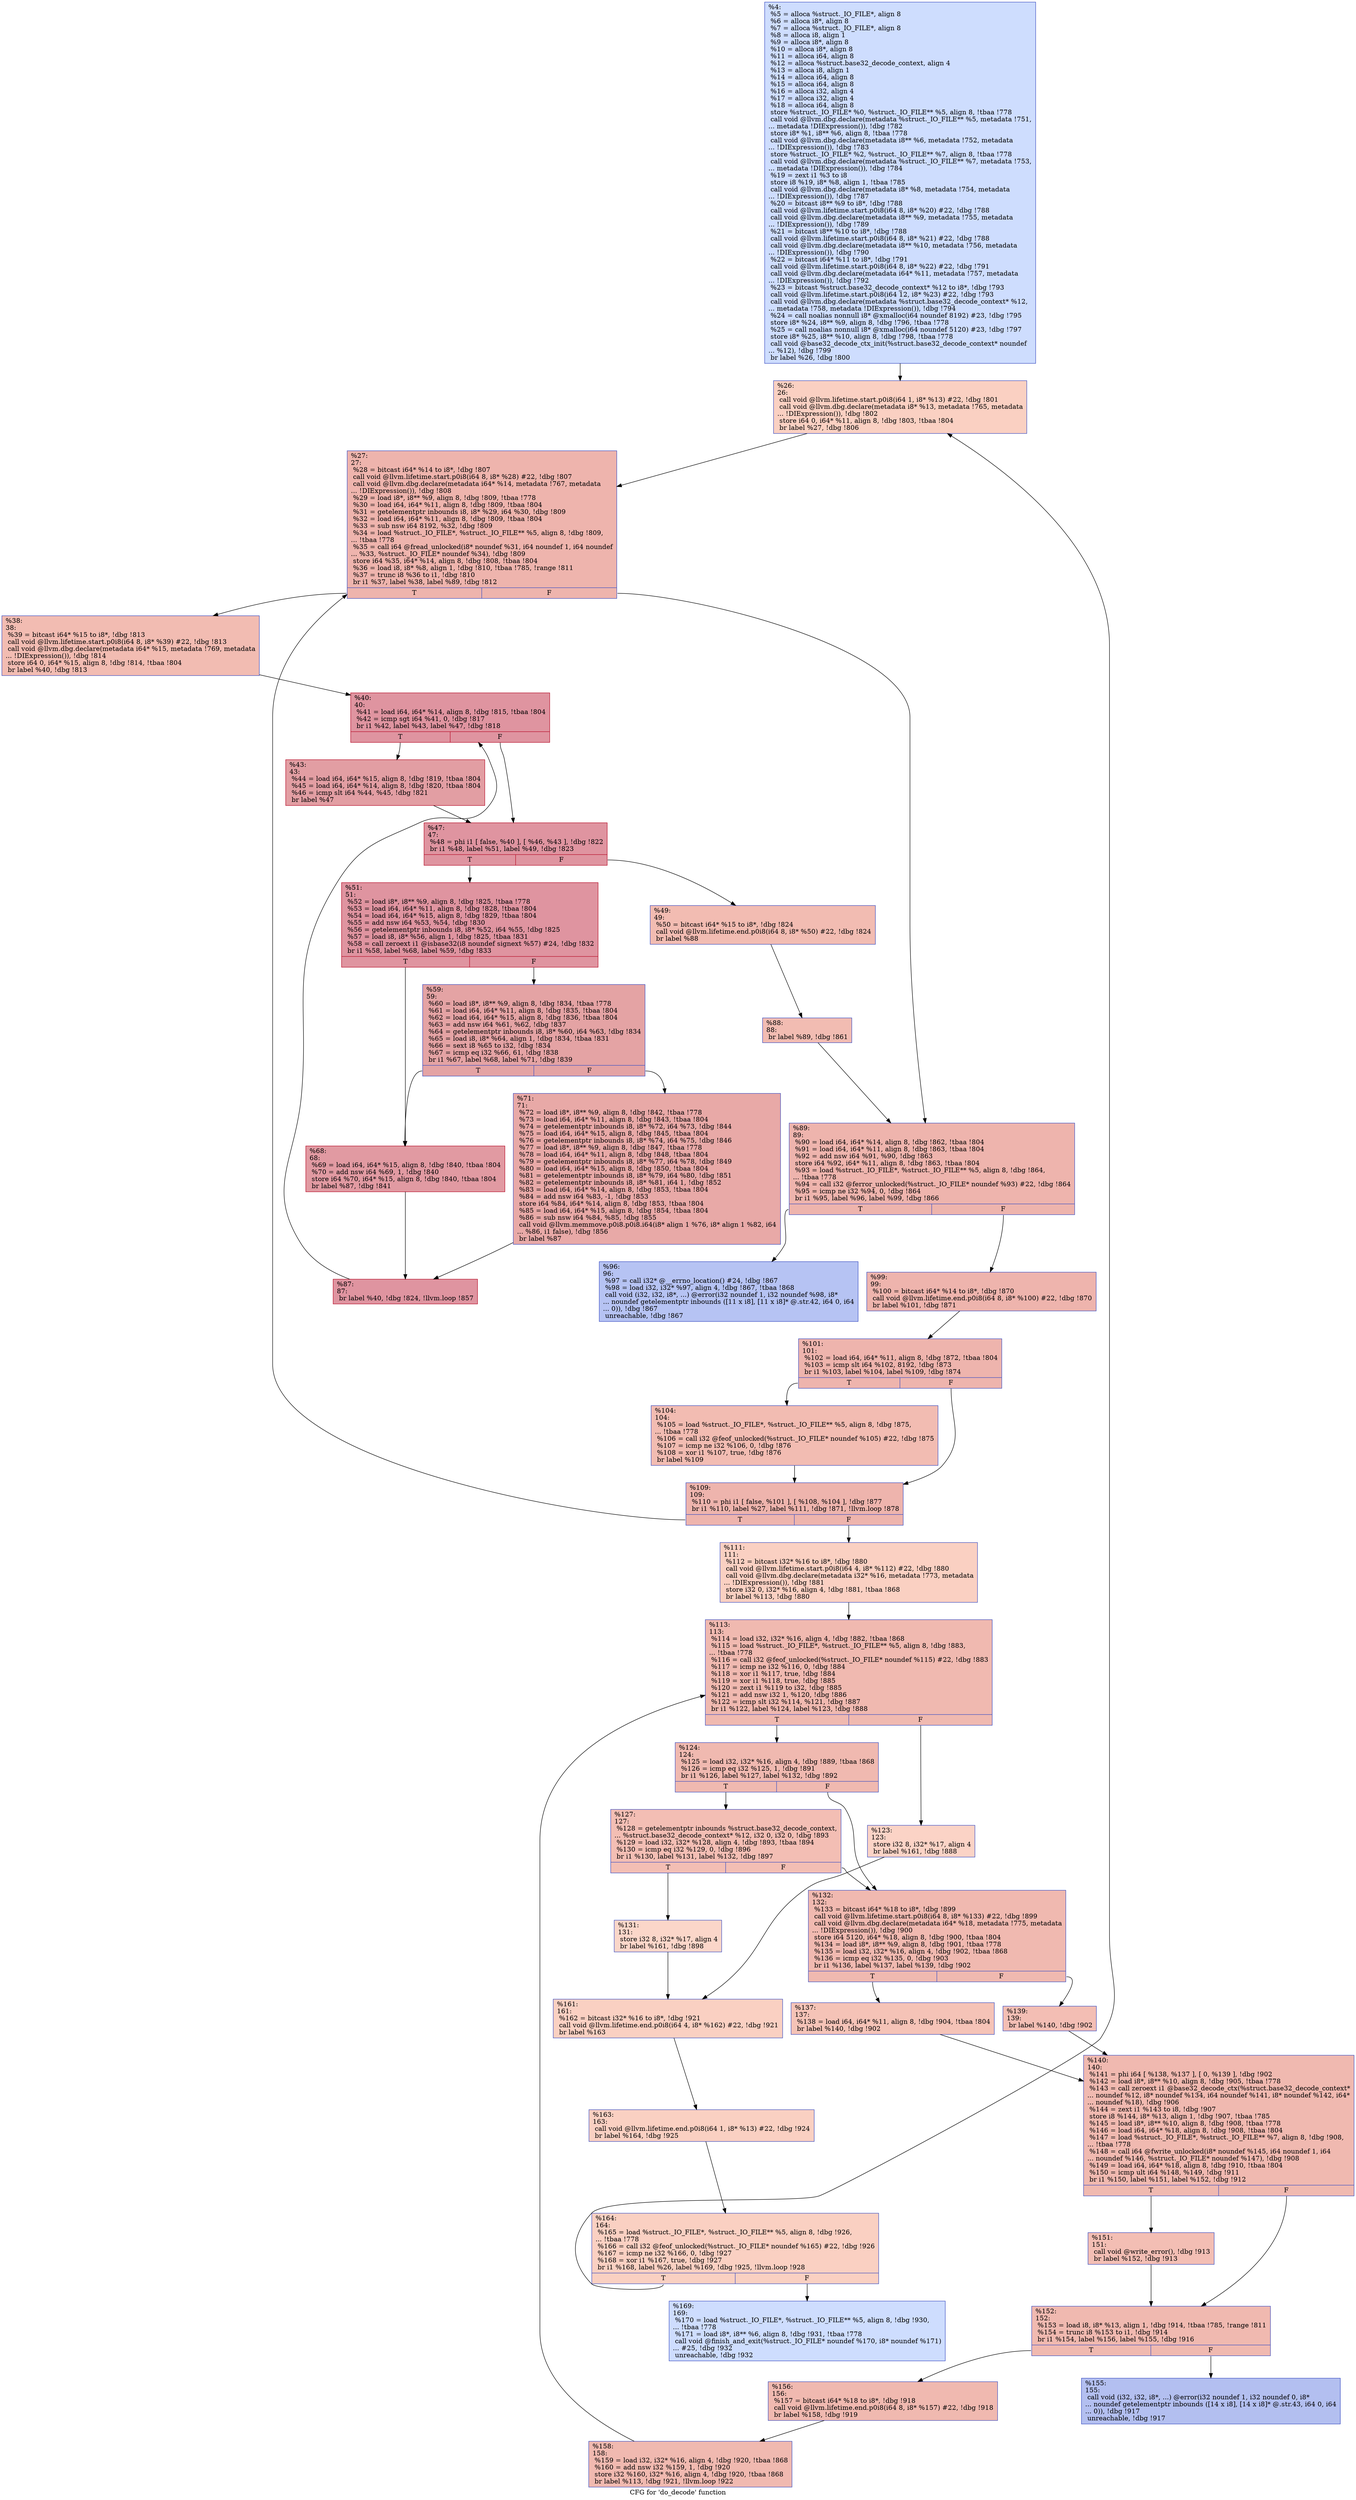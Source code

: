 digraph "CFG for 'do_decode' function" {
	label="CFG for 'do_decode' function";

	Node0x184ae50 [shape=record,color="#3d50c3ff", style=filled, fillcolor="#8fb1fe70",label="{%4:\l  %5 = alloca %struct._IO_FILE*, align 8\l  %6 = alloca i8*, align 8\l  %7 = alloca %struct._IO_FILE*, align 8\l  %8 = alloca i8, align 1\l  %9 = alloca i8*, align 8\l  %10 = alloca i8*, align 8\l  %11 = alloca i64, align 8\l  %12 = alloca %struct.base32_decode_context, align 4\l  %13 = alloca i8, align 1\l  %14 = alloca i64, align 8\l  %15 = alloca i64, align 8\l  %16 = alloca i32, align 4\l  %17 = alloca i32, align 4\l  %18 = alloca i64, align 8\l  store %struct._IO_FILE* %0, %struct._IO_FILE** %5, align 8, !tbaa !778\l  call void @llvm.dbg.declare(metadata %struct._IO_FILE** %5, metadata !751,\l... metadata !DIExpression()), !dbg !782\l  store i8* %1, i8** %6, align 8, !tbaa !778\l  call void @llvm.dbg.declare(metadata i8** %6, metadata !752, metadata\l... !DIExpression()), !dbg !783\l  store %struct._IO_FILE* %2, %struct._IO_FILE** %7, align 8, !tbaa !778\l  call void @llvm.dbg.declare(metadata %struct._IO_FILE** %7, metadata !753,\l... metadata !DIExpression()), !dbg !784\l  %19 = zext i1 %3 to i8\l  store i8 %19, i8* %8, align 1, !tbaa !785\l  call void @llvm.dbg.declare(metadata i8* %8, metadata !754, metadata\l... !DIExpression()), !dbg !787\l  %20 = bitcast i8** %9 to i8*, !dbg !788\l  call void @llvm.lifetime.start.p0i8(i64 8, i8* %20) #22, !dbg !788\l  call void @llvm.dbg.declare(metadata i8** %9, metadata !755, metadata\l... !DIExpression()), !dbg !789\l  %21 = bitcast i8** %10 to i8*, !dbg !788\l  call void @llvm.lifetime.start.p0i8(i64 8, i8* %21) #22, !dbg !788\l  call void @llvm.dbg.declare(metadata i8** %10, metadata !756, metadata\l... !DIExpression()), !dbg !790\l  %22 = bitcast i64* %11 to i8*, !dbg !791\l  call void @llvm.lifetime.start.p0i8(i64 8, i8* %22) #22, !dbg !791\l  call void @llvm.dbg.declare(metadata i64* %11, metadata !757, metadata\l... !DIExpression()), !dbg !792\l  %23 = bitcast %struct.base32_decode_context* %12 to i8*, !dbg !793\l  call void @llvm.lifetime.start.p0i8(i64 12, i8* %23) #22, !dbg !793\l  call void @llvm.dbg.declare(metadata %struct.base32_decode_context* %12,\l... metadata !758, metadata !DIExpression()), !dbg !794\l  %24 = call noalias nonnull i8* @xmalloc(i64 noundef 8192) #23, !dbg !795\l  store i8* %24, i8** %9, align 8, !dbg !796, !tbaa !778\l  %25 = call noalias nonnull i8* @xmalloc(i64 noundef 5120) #23, !dbg !797\l  store i8* %25, i8** %10, align 8, !dbg !798, !tbaa !778\l  call void @base32_decode_ctx_init(%struct.base32_decode_context* noundef\l... %12), !dbg !799\l  br label %26, !dbg !800\l}"];
	Node0x184ae50 -> Node0x1832130;
	Node0x1832130 [shape=record,color="#3d50c3ff", style=filled, fillcolor="#f3947570",label="{%26:\l26:                                               \l  call void @llvm.lifetime.start.p0i8(i64 1, i8* %13) #22, !dbg !801\l  call void @llvm.dbg.declare(metadata i8* %13, metadata !765, metadata\l... !DIExpression()), !dbg !802\l  store i64 0, i64* %11, align 8, !dbg !803, !tbaa !804\l  br label %27, !dbg !806\l}"];
	Node0x1832130 -> Node0x1832180;
	Node0x1832180 [shape=record,color="#3d50c3ff", style=filled, fillcolor="#d8564670",label="{%27:\l27:                                               \l  %28 = bitcast i64* %14 to i8*, !dbg !807\l  call void @llvm.lifetime.start.p0i8(i64 8, i8* %28) #22, !dbg !807\l  call void @llvm.dbg.declare(metadata i64* %14, metadata !767, metadata\l... !DIExpression()), !dbg !808\l  %29 = load i8*, i8** %9, align 8, !dbg !809, !tbaa !778\l  %30 = load i64, i64* %11, align 8, !dbg !809, !tbaa !804\l  %31 = getelementptr inbounds i8, i8* %29, i64 %30, !dbg !809\l  %32 = load i64, i64* %11, align 8, !dbg !809, !tbaa !804\l  %33 = sub nsw i64 8192, %32, !dbg !809\l  %34 = load %struct._IO_FILE*, %struct._IO_FILE** %5, align 8, !dbg !809,\l... !tbaa !778\l  %35 = call i64 @fread_unlocked(i8* noundef %31, i64 noundef 1, i64 noundef\l... %33, %struct._IO_FILE* noundef %34), !dbg !809\l  store i64 %35, i64* %14, align 8, !dbg !808, !tbaa !804\l  %36 = load i8, i8* %8, align 1, !dbg !810, !tbaa !785, !range !811\l  %37 = trunc i8 %36 to i1, !dbg !810\l  br i1 %37, label %38, label %89, !dbg !812\l|{<s0>T|<s1>F}}"];
	Node0x1832180:s0 -> Node0x18321d0;
	Node0x1832180:s1 -> Node0x1832540;
	Node0x18321d0 [shape=record,color="#3d50c3ff", style=filled, fillcolor="#e1675170",label="{%38:\l38:                                               \l  %39 = bitcast i64* %15 to i8*, !dbg !813\l  call void @llvm.lifetime.start.p0i8(i64 8, i8* %39) #22, !dbg !813\l  call void @llvm.dbg.declare(metadata i64* %15, metadata !769, metadata\l... !DIExpression()), !dbg !814\l  store i64 0, i64* %15, align 8, !dbg !814, !tbaa !804\l  br label %40, !dbg !813\l}"];
	Node0x18321d0 -> Node0x1832220;
	Node0x1832220 [shape=record,color="#b70d28ff", style=filled, fillcolor="#b70d2870",label="{%40:\l40:                                               \l  %41 = load i64, i64* %14, align 8, !dbg !815, !tbaa !804\l  %42 = icmp sgt i64 %41, 0, !dbg !817\l  br i1 %42, label %43, label %47, !dbg !818\l|{<s0>T|<s1>F}}"];
	Node0x1832220:s0 -> Node0x1832270;
	Node0x1832220:s1 -> Node0x18322c0;
	Node0x1832270 [shape=record,color="#b70d28ff", style=filled, fillcolor="#be242e70",label="{%43:\l43:                                               \l  %44 = load i64, i64* %15, align 8, !dbg !819, !tbaa !804\l  %45 = load i64, i64* %14, align 8, !dbg !820, !tbaa !804\l  %46 = icmp slt i64 %44, %45, !dbg !821\l  br label %47\l}"];
	Node0x1832270 -> Node0x18322c0;
	Node0x18322c0 [shape=record,color="#b70d28ff", style=filled, fillcolor="#b70d2870",label="{%47:\l47:                                               \l  %48 = phi i1 [ false, %40 ], [ %46, %43 ], !dbg !822\l  br i1 %48, label %51, label %49, !dbg !823\l|{<s0>T|<s1>F}}"];
	Node0x18322c0:s0 -> Node0x1832360;
	Node0x18322c0:s1 -> Node0x1832310;
	Node0x1832310 [shape=record,color="#3d50c3ff", style=filled, fillcolor="#e1675170",label="{%49:\l49:                                               \l  %50 = bitcast i64* %15 to i8*, !dbg !824\l  call void @llvm.lifetime.end.p0i8(i64 8, i8* %50) #22, !dbg !824\l  br label %88\l}"];
	Node0x1832310 -> Node0x18324f0;
	Node0x1832360 [shape=record,color="#b70d28ff", style=filled, fillcolor="#b70d2870",label="{%51:\l51:                                               \l  %52 = load i8*, i8** %9, align 8, !dbg !825, !tbaa !778\l  %53 = load i64, i64* %11, align 8, !dbg !828, !tbaa !804\l  %54 = load i64, i64* %15, align 8, !dbg !829, !tbaa !804\l  %55 = add nsw i64 %53, %54, !dbg !830\l  %56 = getelementptr inbounds i8, i8* %52, i64 %55, !dbg !825\l  %57 = load i8, i8* %56, align 1, !dbg !825, !tbaa !831\l  %58 = call zeroext i1 @isbase32(i8 noundef signext %57) #24, !dbg !832\l  br i1 %58, label %68, label %59, !dbg !833\l|{<s0>T|<s1>F}}"];
	Node0x1832360:s0 -> Node0x1832400;
	Node0x1832360:s1 -> Node0x18323b0;
	Node0x18323b0 [shape=record,color="#3d50c3ff", style=filled, fillcolor="#c32e3170",label="{%59:\l59:                                               \l  %60 = load i8*, i8** %9, align 8, !dbg !834, !tbaa !778\l  %61 = load i64, i64* %11, align 8, !dbg !835, !tbaa !804\l  %62 = load i64, i64* %15, align 8, !dbg !836, !tbaa !804\l  %63 = add nsw i64 %61, %62, !dbg !837\l  %64 = getelementptr inbounds i8, i8* %60, i64 %63, !dbg !834\l  %65 = load i8, i8* %64, align 1, !dbg !834, !tbaa !831\l  %66 = sext i8 %65 to i32, !dbg !834\l  %67 = icmp eq i32 %66, 61, !dbg !838\l  br i1 %67, label %68, label %71, !dbg !839\l|{<s0>T|<s1>F}}"];
	Node0x18323b0:s0 -> Node0x1832400;
	Node0x18323b0:s1 -> Node0x1832450;
	Node0x1832400 [shape=record,color="#b70d28ff", style=filled, fillcolor="#bb1b2c70",label="{%68:\l68:                                               \l  %69 = load i64, i64* %15, align 8, !dbg !840, !tbaa !804\l  %70 = add nsw i64 %69, 1, !dbg !840\l  store i64 %70, i64* %15, align 8, !dbg !840, !tbaa !804\l  br label %87, !dbg !841\l}"];
	Node0x1832400 -> Node0x18324a0;
	Node0x1832450 [shape=record,color="#3d50c3ff", style=filled, fillcolor="#ca3b3770",label="{%71:\l71:                                               \l  %72 = load i8*, i8** %9, align 8, !dbg !842, !tbaa !778\l  %73 = load i64, i64* %11, align 8, !dbg !843, !tbaa !804\l  %74 = getelementptr inbounds i8, i8* %72, i64 %73, !dbg !844\l  %75 = load i64, i64* %15, align 8, !dbg !845, !tbaa !804\l  %76 = getelementptr inbounds i8, i8* %74, i64 %75, !dbg !846\l  %77 = load i8*, i8** %9, align 8, !dbg !847, !tbaa !778\l  %78 = load i64, i64* %11, align 8, !dbg !848, !tbaa !804\l  %79 = getelementptr inbounds i8, i8* %77, i64 %78, !dbg !849\l  %80 = load i64, i64* %15, align 8, !dbg !850, !tbaa !804\l  %81 = getelementptr inbounds i8, i8* %79, i64 %80, !dbg !851\l  %82 = getelementptr inbounds i8, i8* %81, i64 1, !dbg !852\l  %83 = load i64, i64* %14, align 8, !dbg !853, !tbaa !804\l  %84 = add nsw i64 %83, -1, !dbg !853\l  store i64 %84, i64* %14, align 8, !dbg !853, !tbaa !804\l  %85 = load i64, i64* %15, align 8, !dbg !854, !tbaa !804\l  %86 = sub nsw i64 %84, %85, !dbg !855\l  call void @llvm.memmove.p0i8.p0i8.i64(i8* align 1 %76, i8* align 1 %82, i64\l... %86, i1 false), !dbg !856\l  br label %87\l}"];
	Node0x1832450 -> Node0x18324a0;
	Node0x18324a0 [shape=record,color="#b70d28ff", style=filled, fillcolor="#b70d2870",label="{%87:\l87:                                               \l  br label %40, !dbg !824, !llvm.loop !857\l}"];
	Node0x18324a0 -> Node0x1832220;
	Node0x18324f0 [shape=record,color="#3d50c3ff", style=filled, fillcolor="#e1675170",label="{%88:\l88:                                               \l  br label %89, !dbg !861\l}"];
	Node0x18324f0 -> Node0x1832540;
	Node0x1832540 [shape=record,color="#3d50c3ff", style=filled, fillcolor="#d8564670",label="{%89:\l89:                                               \l  %90 = load i64, i64* %14, align 8, !dbg !862, !tbaa !804\l  %91 = load i64, i64* %11, align 8, !dbg !863, !tbaa !804\l  %92 = add nsw i64 %91, %90, !dbg !863\l  store i64 %92, i64* %11, align 8, !dbg !863, !tbaa !804\l  %93 = load %struct._IO_FILE*, %struct._IO_FILE** %5, align 8, !dbg !864,\l... !tbaa !778\l  %94 = call i32 @ferror_unlocked(%struct._IO_FILE* noundef %93) #22, !dbg !864\l  %95 = icmp ne i32 %94, 0, !dbg !864\l  br i1 %95, label %96, label %99, !dbg !866\l|{<s0>T|<s1>F}}"];
	Node0x1832540:s0 -> Node0x1832590;
	Node0x1832540:s1 -> Node0x18325e0;
	Node0x1832590 [shape=record,color="#3d50c3ff", style=filled, fillcolor="#5977e370",label="{%96:\l96:                                               \l  %97 = call i32* @__errno_location() #24, !dbg !867\l  %98 = load i32, i32* %97, align 4, !dbg !867, !tbaa !868\l  call void (i32, i32, i8*, ...) @error(i32 noundef 1, i32 noundef %98, i8*\l... noundef getelementptr inbounds ([11 x i8], [11 x i8]* @.str.42, i64 0, i64\l... 0)), !dbg !867\l  unreachable, !dbg !867\l}"];
	Node0x18325e0 [shape=record,color="#3d50c3ff", style=filled, fillcolor="#d8564670",label="{%99:\l99:                                               \l  %100 = bitcast i64* %14 to i8*, !dbg !870\l  call void @llvm.lifetime.end.p0i8(i64 8, i8* %100) #22, !dbg !870\l  br label %101, !dbg !871\l}"];
	Node0x18325e0 -> Node0x1832630;
	Node0x1832630 [shape=record,color="#3d50c3ff", style=filled, fillcolor="#d8564670",label="{%101:\l101:                                              \l  %102 = load i64, i64* %11, align 8, !dbg !872, !tbaa !804\l  %103 = icmp slt i64 %102, 8192, !dbg !873\l  br i1 %103, label %104, label %109, !dbg !874\l|{<s0>T|<s1>F}}"];
	Node0x1832630:s0 -> Node0x1832680;
	Node0x1832630:s1 -> Node0x18326d0;
	Node0x1832680 [shape=record,color="#3d50c3ff", style=filled, fillcolor="#e1675170",label="{%104:\l104:                                              \l  %105 = load %struct._IO_FILE*, %struct._IO_FILE** %5, align 8, !dbg !875,\l... !tbaa !778\l  %106 = call i32 @feof_unlocked(%struct._IO_FILE* noundef %105) #22, !dbg !875\l  %107 = icmp ne i32 %106, 0, !dbg !876\l  %108 = xor i1 %107, true, !dbg !876\l  br label %109\l}"];
	Node0x1832680 -> Node0x18326d0;
	Node0x18326d0 [shape=record,color="#3d50c3ff", style=filled, fillcolor="#d8564670",label="{%109:\l109:                                              \l  %110 = phi i1 [ false, %101 ], [ %108, %104 ], !dbg !877\l  br i1 %110, label %27, label %111, !dbg !871, !llvm.loop !878\l|{<s0>T|<s1>F}}"];
	Node0x18326d0:s0 -> Node0x1832180;
	Node0x18326d0:s1 -> Node0x1832720;
	Node0x1832720 [shape=record,color="#3d50c3ff", style=filled, fillcolor="#f3947570",label="{%111:\l111:                                              \l  %112 = bitcast i32* %16 to i8*, !dbg !880\l  call void @llvm.lifetime.start.p0i8(i64 4, i8* %112) #22, !dbg !880\l  call void @llvm.dbg.declare(metadata i32* %16, metadata !773, metadata\l... !DIExpression()), !dbg !881\l  store i32 0, i32* %16, align 4, !dbg !881, !tbaa !868\l  br label %113, !dbg !880\l}"];
	Node0x1832720 -> Node0x1832770;
	Node0x1832770 [shape=record,color="#3d50c3ff", style=filled, fillcolor="#de614d70",label="{%113:\l113:                                              \l  %114 = load i32, i32* %16, align 4, !dbg !882, !tbaa !868\l  %115 = load %struct._IO_FILE*, %struct._IO_FILE** %5, align 8, !dbg !883,\l... !tbaa !778\l  %116 = call i32 @feof_unlocked(%struct._IO_FILE* noundef %115) #22, !dbg !883\l  %117 = icmp ne i32 %116, 0, !dbg !884\l  %118 = xor i1 %117, true, !dbg !884\l  %119 = xor i1 %118, true, !dbg !885\l  %120 = zext i1 %119 to i32, !dbg !885\l  %121 = add nsw i32 1, %120, !dbg !886\l  %122 = icmp slt i32 %114, %121, !dbg !887\l  br i1 %122, label %124, label %123, !dbg !888\l|{<s0>T|<s1>F}}"];
	Node0x1832770:s0 -> Node0x1832810;
	Node0x1832770:s1 -> Node0x18327c0;
	Node0x18327c0 [shape=record,color="#3d50c3ff", style=filled, fillcolor="#f59c7d70",label="{%123:\l123:                                              \l  store i32 8, i32* %17, align 4\l  br label %161, !dbg !888\l}"];
	Node0x18327c0 -> Node0x1832bd0;
	Node0x1832810 [shape=record,color="#3d50c3ff", style=filled, fillcolor="#de614d70",label="{%124:\l124:                                              \l  %125 = load i32, i32* %16, align 4, !dbg !889, !tbaa !868\l  %126 = icmp eq i32 %125, 1, !dbg !891\l  br i1 %126, label %127, label %132, !dbg !892\l|{<s0>T|<s1>F}}"];
	Node0x1832810:s0 -> Node0x1832860;
	Node0x1832810:s1 -> Node0x1832900;
	Node0x1832860 [shape=record,color="#3d50c3ff", style=filled, fillcolor="#e36c5570",label="{%127:\l127:                                              \l  %128 = getelementptr inbounds %struct.base32_decode_context,\l... %struct.base32_decode_context* %12, i32 0, i32 0, !dbg !893\l  %129 = load i32, i32* %128, align 4, !dbg !893, !tbaa !894\l  %130 = icmp eq i32 %129, 0, !dbg !896\l  br i1 %130, label %131, label %132, !dbg !897\l|{<s0>T|<s1>F}}"];
	Node0x1832860:s0 -> Node0x18328b0;
	Node0x1832860:s1 -> Node0x1832900;
	Node0x18328b0 [shape=record,color="#3d50c3ff", style=filled, fillcolor="#f6a38570",label="{%131:\l131:                                              \l  store i32 8, i32* %17, align 4\l  br label %161, !dbg !898\l}"];
	Node0x18328b0 -> Node0x1832bd0;
	Node0x1832900 [shape=record,color="#3d50c3ff", style=filled, fillcolor="#de614d70",label="{%132:\l132:                                              \l  %133 = bitcast i64* %18 to i8*, !dbg !899\l  call void @llvm.lifetime.start.p0i8(i64 8, i8* %133) #22, !dbg !899\l  call void @llvm.dbg.declare(metadata i64* %18, metadata !775, metadata\l... !DIExpression()), !dbg !900\l  store i64 5120, i64* %18, align 8, !dbg !900, !tbaa !804\l  %134 = load i8*, i8** %9, align 8, !dbg !901, !tbaa !778\l  %135 = load i32, i32* %16, align 4, !dbg !902, !tbaa !868\l  %136 = icmp eq i32 %135, 0, !dbg !903\l  br i1 %136, label %137, label %139, !dbg !902\l|{<s0>T|<s1>F}}"];
	Node0x1832900:s0 -> Node0x1832950;
	Node0x1832900:s1 -> Node0x18329a0;
	Node0x1832950 [shape=record,color="#3d50c3ff", style=filled, fillcolor="#e8765c70",label="{%137:\l137:                                              \l  %138 = load i64, i64* %11, align 8, !dbg !904, !tbaa !804\l  br label %140, !dbg !902\l}"];
	Node0x1832950 -> Node0x18329f0;
	Node0x18329a0 [shape=record,color="#3d50c3ff", style=filled, fillcolor="#e36c5570",label="{%139:\l139:                                              \l  br label %140, !dbg !902\l}"];
	Node0x18329a0 -> Node0x18329f0;
	Node0x18329f0 [shape=record,color="#3d50c3ff", style=filled, fillcolor="#de614d70",label="{%140:\l140:                                              \l  %141 = phi i64 [ %138, %137 ], [ 0, %139 ], !dbg !902\l  %142 = load i8*, i8** %10, align 8, !dbg !905, !tbaa !778\l  %143 = call zeroext i1 @base32_decode_ctx(%struct.base32_decode_context*\l... noundef %12, i8* noundef %134, i64 noundef %141, i8* noundef %142, i64*\l... noundef %18), !dbg !906\l  %144 = zext i1 %143 to i8, !dbg !907\l  store i8 %144, i8* %13, align 1, !dbg !907, !tbaa !785\l  %145 = load i8*, i8** %10, align 8, !dbg !908, !tbaa !778\l  %146 = load i64, i64* %18, align 8, !dbg !908, !tbaa !804\l  %147 = load %struct._IO_FILE*, %struct._IO_FILE** %7, align 8, !dbg !908,\l... !tbaa !778\l  %148 = call i64 @fwrite_unlocked(i8* noundef %145, i64 noundef 1, i64\l... noundef %146, %struct._IO_FILE* noundef %147), !dbg !908\l  %149 = load i64, i64* %18, align 8, !dbg !910, !tbaa !804\l  %150 = icmp ult i64 %148, %149, !dbg !911\l  br i1 %150, label %151, label %152, !dbg !912\l|{<s0>T|<s1>F}}"];
	Node0x18329f0:s0 -> Node0x1832a40;
	Node0x18329f0:s1 -> Node0x1832a90;
	Node0x1832a40 [shape=record,color="#3d50c3ff", style=filled, fillcolor="#e36c5570",label="{%151:\l151:                                              \l  call void @write_error(), !dbg !913\l  br label %152, !dbg !913\l}"];
	Node0x1832a40 -> Node0x1832a90;
	Node0x1832a90 [shape=record,color="#3d50c3ff", style=filled, fillcolor="#de614d70",label="{%152:\l152:                                              \l  %153 = load i8, i8* %13, align 1, !dbg !914, !tbaa !785, !range !811\l  %154 = trunc i8 %153 to i1, !dbg !914\l  br i1 %154, label %156, label %155, !dbg !916\l|{<s0>T|<s1>F}}"];
	Node0x1832a90:s0 -> Node0x1832b30;
	Node0x1832a90:s1 -> Node0x1832ae0;
	Node0x1832ae0 [shape=record,color="#3d50c3ff", style=filled, fillcolor="#536edd70",label="{%155:\l155:                                              \l  call void (i32, i32, i8*, ...) @error(i32 noundef 1, i32 noundef 0, i8*\l... noundef getelementptr inbounds ([14 x i8], [14 x i8]* @.str.43, i64 0, i64\l... 0)), !dbg !917\l  unreachable, !dbg !917\l}"];
	Node0x1832b30 [shape=record,color="#3d50c3ff", style=filled, fillcolor="#de614d70",label="{%156:\l156:                                              \l  %157 = bitcast i64* %18 to i8*, !dbg !918\l  call void @llvm.lifetime.end.p0i8(i64 8, i8* %157) #22, !dbg !918\l  br label %158, !dbg !919\l}"];
	Node0x1832b30 -> Node0x1832b80;
	Node0x1832b80 [shape=record,color="#3d50c3ff", style=filled, fillcolor="#de614d70",label="{%158:\l158:                                              \l  %159 = load i32, i32* %16, align 4, !dbg !920, !tbaa !868\l  %160 = add nsw i32 %159, 1, !dbg !920\l  store i32 %160, i32* %16, align 4, !dbg !920, !tbaa !868\l  br label %113, !dbg !921, !llvm.loop !922\l}"];
	Node0x1832b80 -> Node0x1832770;
	Node0x1832bd0 [shape=record,color="#3d50c3ff", style=filled, fillcolor="#f3947570",label="{%161:\l161:                                              \l  %162 = bitcast i32* %16 to i8*, !dbg !921\l  call void @llvm.lifetime.end.p0i8(i64 4, i8* %162) #22, !dbg !921\l  br label %163\l}"];
	Node0x1832bd0 -> Node0x1832c20;
	Node0x1832c20 [shape=record,color="#3d50c3ff", style=filled, fillcolor="#f3947570",label="{%163:\l163:                                              \l  call void @llvm.lifetime.end.p0i8(i64 1, i8* %13) #22, !dbg !924\l  br label %164, !dbg !925\l}"];
	Node0x1832c20 -> Node0x1832c70;
	Node0x1832c70 [shape=record,color="#3d50c3ff", style=filled, fillcolor="#f3947570",label="{%164:\l164:                                              \l  %165 = load %struct._IO_FILE*, %struct._IO_FILE** %5, align 8, !dbg !926,\l... !tbaa !778\l  %166 = call i32 @feof_unlocked(%struct._IO_FILE* noundef %165) #22, !dbg !926\l  %167 = icmp ne i32 %166, 0, !dbg !927\l  %168 = xor i1 %167, true, !dbg !927\l  br i1 %168, label %26, label %169, !dbg !925, !llvm.loop !928\l|{<s0>T|<s1>F}}"];
	Node0x1832c70:s0 -> Node0x1832130;
	Node0x1832c70:s1 -> Node0x1832cc0;
	Node0x1832cc0 [shape=record,color="#3d50c3ff", style=filled, fillcolor="#8fb1fe70",label="{%169:\l169:                                              \l  %170 = load %struct._IO_FILE*, %struct._IO_FILE** %5, align 8, !dbg !930,\l... !tbaa !778\l  %171 = load i8*, i8** %6, align 8, !dbg !931, !tbaa !778\l  call void @finish_and_exit(%struct._IO_FILE* noundef %170, i8* noundef %171)\l... #25, !dbg !932\l  unreachable, !dbg !932\l}"];
}
